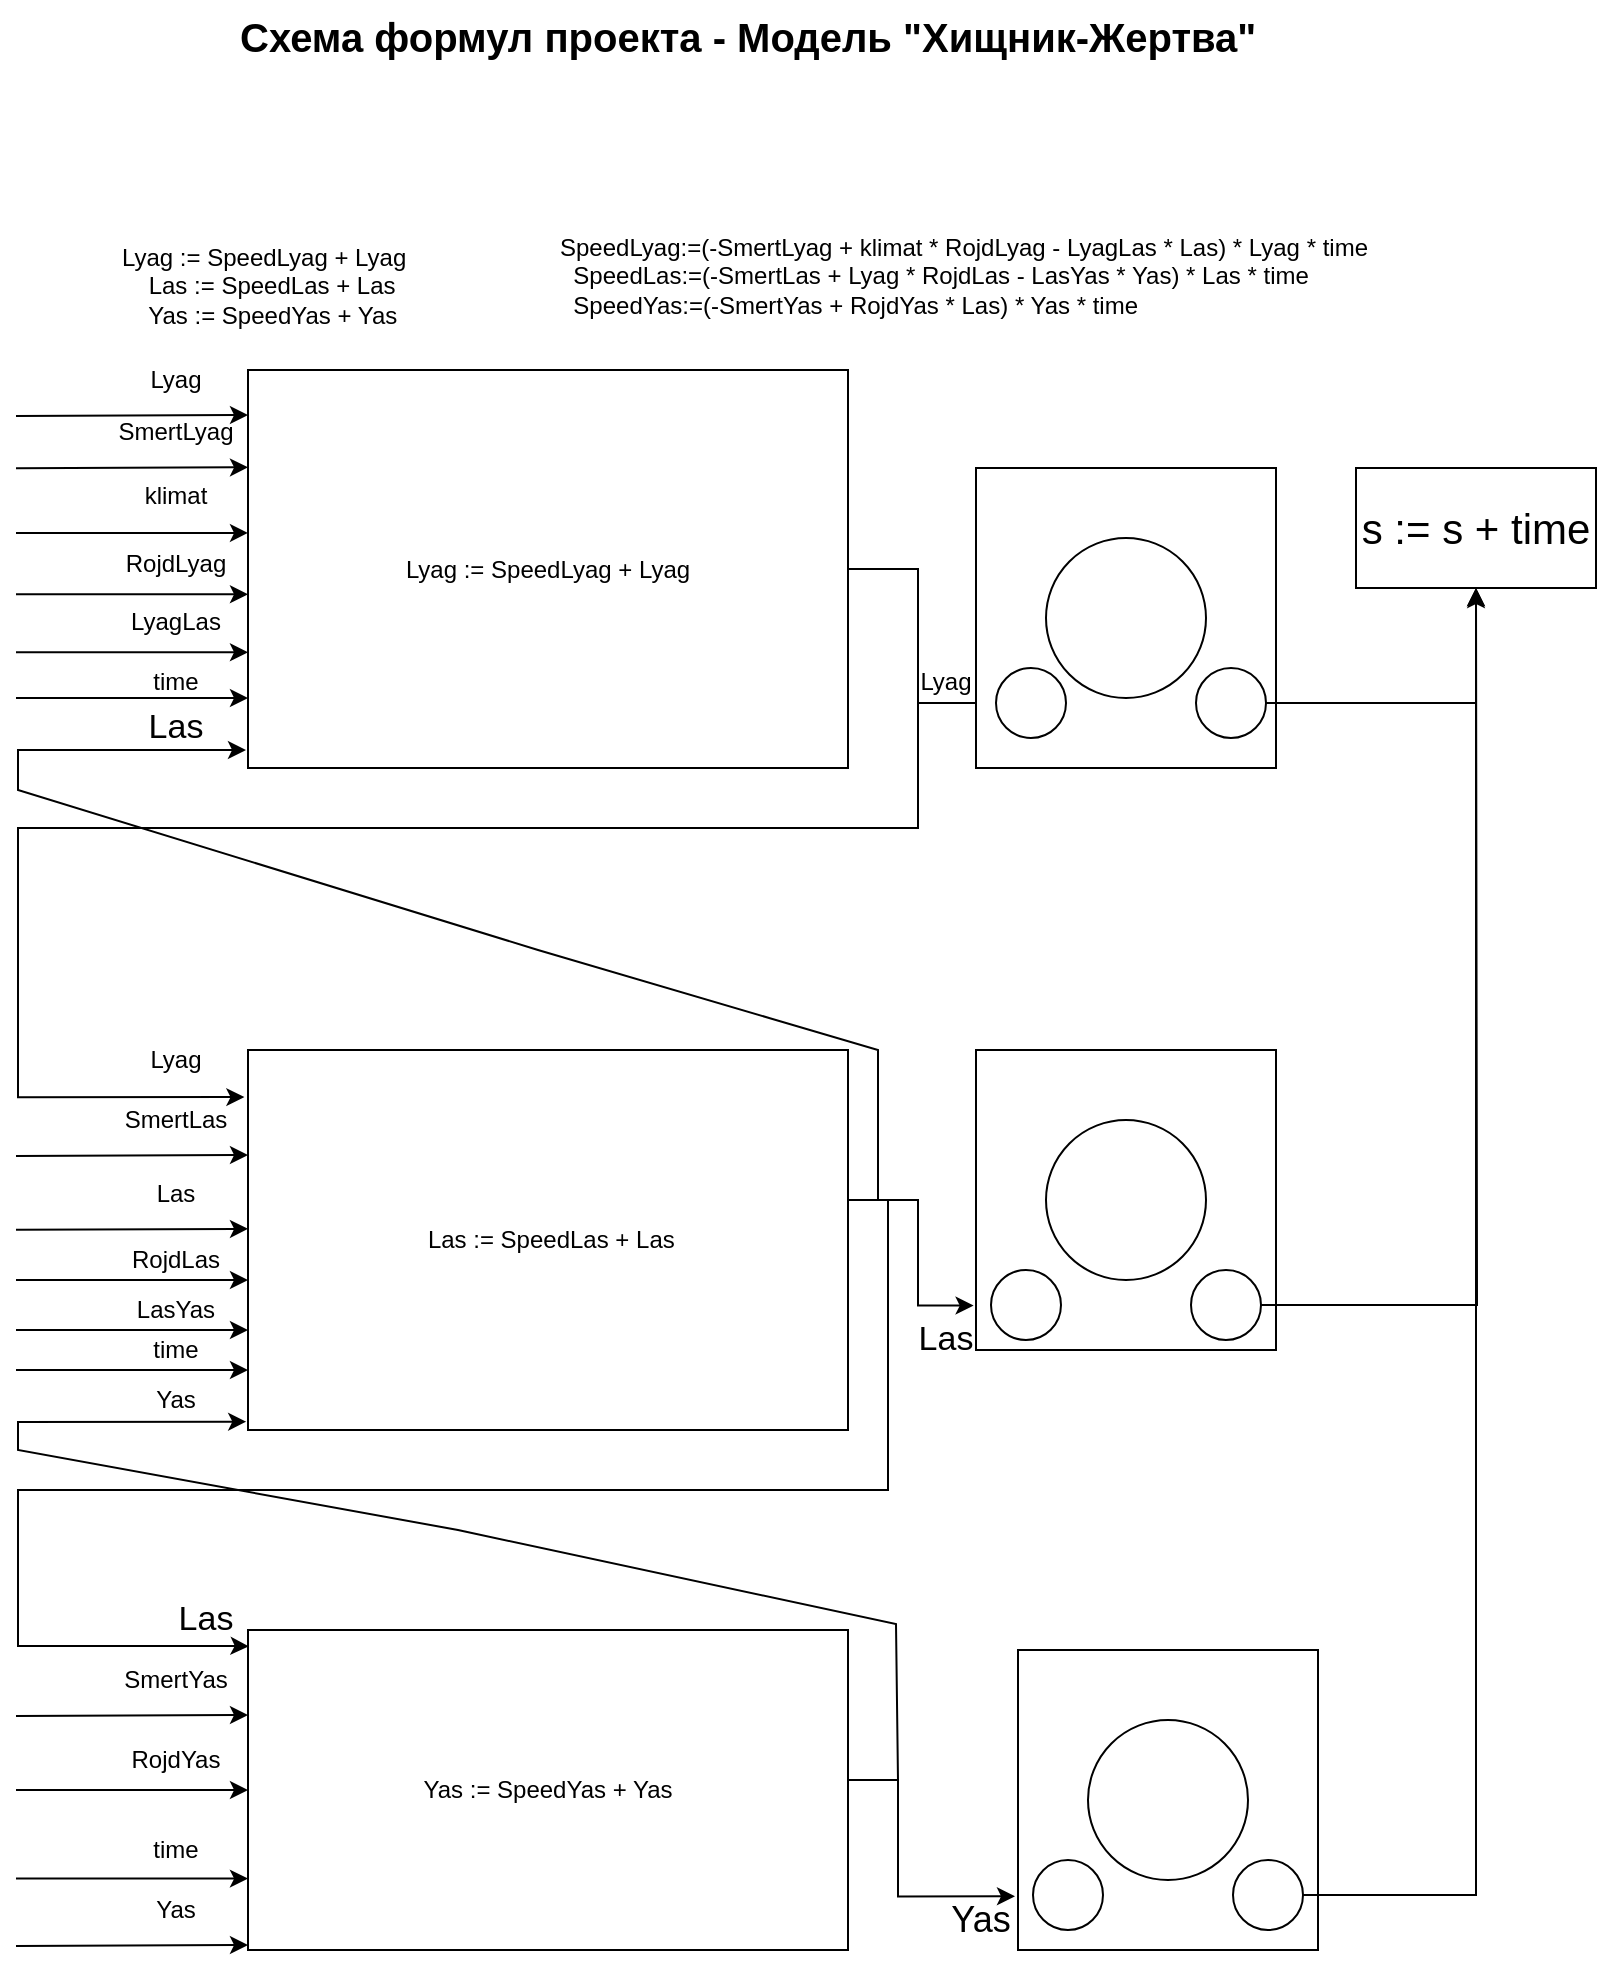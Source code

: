 <mxfile version="21.6.8" type="device">
  <diagram name="Страница — 1" id="RAmGI-j6_s9UQyLgtaMn">
    <mxGraphModel dx="2320" dy="1102" grid="1" gridSize="10" guides="1" tooltips="1" connect="1" arrows="1" fold="1" page="1" pageScale="1" pageWidth="827" pageHeight="1169" math="0" shadow="0">
      <root>
        <mxCell id="0" />
        <mxCell id="1" parent="0" />
        <mxCell id="tQHQrTJd7DZpxrk2Vpas-204" value="Lyag := SpeedLyag + Lyag&#xa;    Las := SpeedLas + Las&#xa;    Yas := SpeedYas + Yas" style="text;whiteSpace=wrap;" vertex="1" parent="1">
          <mxGeometry x="81" y="135" width="180" height="60" as="geometry" />
        </mxCell>
        <mxCell id="tQHQrTJd7DZpxrk2Vpas-205" value="SpeedLyag:=(-SmertLyag + klimat * RojdLyag - LyagLas * Las) * Lyag * time&#xa;  SpeedLas:=(-SmertLas + Lyag * RojdLas - LasYas * Yas) * Las * time&#xa;  SpeedYas:=(-SmertYas + RojdYas * Las) * Yas * time" style="text;whiteSpace=wrap;" vertex="1" parent="1">
          <mxGeometry x="300" y="130" width="440" height="70" as="geometry" />
        </mxCell>
        <mxCell id="tQHQrTJd7DZpxrk2Vpas-206" style="edgeStyle=orthogonalEdgeStyle;rounded=0;orthogonalLoop=1;jettySize=auto;html=1;exitX=1;exitY=0.5;exitDx=0;exitDy=0;entryX=0;entryY=0.5;entryDx=0;entryDy=0;" edge="1" parent="1" source="tQHQrTJd7DZpxrk2Vpas-208" target="tQHQrTJd7DZpxrk2Vpas-220">
          <mxGeometry relative="1" as="geometry">
            <Array as="points">
              <mxPoint x="481" y="305" />
              <mxPoint x="481" y="371" />
            </Array>
          </mxGeometry>
        </mxCell>
        <mxCell id="tQHQrTJd7DZpxrk2Vpas-207" style="edgeStyle=orthogonalEdgeStyle;rounded=0;orthogonalLoop=1;jettySize=auto;html=1;exitX=1;exitY=0.5;exitDx=0;exitDy=0;entryX=-0.006;entryY=0.124;entryDx=0;entryDy=0;entryPerimeter=0;" edge="1" parent="1" source="tQHQrTJd7DZpxrk2Vpas-208" target="tQHQrTJd7DZpxrk2Vpas-211">
          <mxGeometry relative="1" as="geometry">
            <mxPoint x="448.5" y="287.5" as="sourcePoint" />
            <mxPoint x="148.5" y="616" as="targetPoint" />
            <Array as="points">
              <mxPoint x="481" y="329" />
              <mxPoint x="481" y="434" />
              <mxPoint x="31" y="434" />
              <mxPoint x="31" y="569" />
              <mxPoint x="141" y="569" />
            </Array>
          </mxGeometry>
        </mxCell>
        <mxCell id="tQHQrTJd7DZpxrk2Vpas-208" value="Lyag := SpeedLyag + Lyag" style="rounded=0;whiteSpace=wrap;html=1;" vertex="1" parent="1">
          <mxGeometry x="146" y="205" width="300" height="199" as="geometry" />
        </mxCell>
        <mxCell id="tQHQrTJd7DZpxrk2Vpas-209" style="edgeStyle=orthogonalEdgeStyle;rounded=0;orthogonalLoop=1;jettySize=auto;html=1;exitX=1;exitY=0.5;exitDx=0;exitDy=0;entryX=-0.008;entryY=0.852;entryDx=0;entryDy=0;entryPerimeter=0;" edge="1" parent="1" source="tQHQrTJd7DZpxrk2Vpas-211" target="tQHQrTJd7DZpxrk2Vpas-215">
          <mxGeometry relative="1" as="geometry">
            <Array as="points">
              <mxPoint x="481" y="620" />
              <mxPoint x="481" y="673" />
            </Array>
          </mxGeometry>
        </mxCell>
        <mxCell id="tQHQrTJd7DZpxrk2Vpas-210" style="edgeStyle=orthogonalEdgeStyle;rounded=0;orthogonalLoop=1;jettySize=auto;html=1;exitX=1;exitY=0.5;exitDx=0;exitDy=0;entryX=0.001;entryY=0.051;entryDx=0;entryDy=0;entryPerimeter=0;" edge="1" parent="1" source="tQHQrTJd7DZpxrk2Vpas-211" target="tQHQrTJd7DZpxrk2Vpas-213">
          <mxGeometry relative="1" as="geometry">
            <Array as="points">
              <mxPoint x="446" y="620" />
              <mxPoint x="466" y="620" />
              <mxPoint x="466" y="765" />
              <mxPoint x="31" y="765" />
              <mxPoint x="31" y="843" />
              <mxPoint x="141" y="843" />
            </Array>
          </mxGeometry>
        </mxCell>
        <mxCell id="tQHQrTJd7DZpxrk2Vpas-211" value="&amp;nbsp;Las := SpeedLas + Las" style="rounded=0;whiteSpace=wrap;html=1;" vertex="1" parent="1">
          <mxGeometry x="146" y="545" width="300" height="190" as="geometry" />
        </mxCell>
        <mxCell id="tQHQrTJd7DZpxrk2Vpas-212" style="edgeStyle=orthogonalEdgeStyle;rounded=0;orthogonalLoop=1;jettySize=auto;html=1;exitX=1;exitY=0.5;exitDx=0;exitDy=0;entryX=-0.01;entryY=0.821;entryDx=0;entryDy=0;entryPerimeter=0;" edge="1" parent="1" source="tQHQrTJd7DZpxrk2Vpas-213" target="tQHQrTJd7DZpxrk2Vpas-216">
          <mxGeometry relative="1" as="geometry">
            <Array as="points">
              <mxPoint x="471" y="910" />
              <mxPoint x="471" y="968" />
            </Array>
          </mxGeometry>
        </mxCell>
        <mxCell id="tQHQrTJd7DZpxrk2Vpas-213" value="Yas := SpeedYas + Yas" style="rounded=0;whiteSpace=wrap;html=1;" vertex="1" parent="1">
          <mxGeometry x="146" y="835" width="300" height="160" as="geometry" />
        </mxCell>
        <mxCell id="tQHQrTJd7DZpxrk2Vpas-214" value="" style="whiteSpace=wrap;html=1;aspect=fixed;" vertex="1" parent="1">
          <mxGeometry x="510" y="254" width="150" height="150" as="geometry" />
        </mxCell>
        <mxCell id="tQHQrTJd7DZpxrk2Vpas-215" value="" style="whiteSpace=wrap;html=1;aspect=fixed;" vertex="1" parent="1">
          <mxGeometry x="510" y="545" width="150" height="150" as="geometry" />
        </mxCell>
        <mxCell id="tQHQrTJd7DZpxrk2Vpas-216" value="" style="whiteSpace=wrap;html=1;aspect=fixed;" vertex="1" parent="1">
          <mxGeometry x="531" y="845" width="150" height="150" as="geometry" />
        </mxCell>
        <mxCell id="tQHQrTJd7DZpxrk2Vpas-217" value="" style="ellipse;whiteSpace=wrap;html=1;aspect=fixed;" vertex="1" parent="1">
          <mxGeometry x="545" y="580" width="80" height="80" as="geometry" />
        </mxCell>
        <mxCell id="tQHQrTJd7DZpxrk2Vpas-218" value="" style="ellipse;whiteSpace=wrap;html=1;aspect=fixed;" vertex="1" parent="1">
          <mxGeometry x="566" y="880" width="80" height="80" as="geometry" />
        </mxCell>
        <mxCell id="tQHQrTJd7DZpxrk2Vpas-219" value="" style="ellipse;whiteSpace=wrap;html=1;aspect=fixed;" vertex="1" parent="1">
          <mxGeometry x="545" y="289" width="80" height="80" as="geometry" />
        </mxCell>
        <mxCell id="tQHQrTJd7DZpxrk2Vpas-220" value="" style="ellipse;whiteSpace=wrap;html=1;aspect=fixed;" vertex="1" parent="1">
          <mxGeometry x="520" y="354" width="35" height="35" as="geometry" />
        </mxCell>
        <mxCell id="tQHQrTJd7DZpxrk2Vpas-221" style="edgeStyle=orthogonalEdgeStyle;rounded=0;orthogonalLoop=1;jettySize=auto;html=1;exitX=1;exitY=0.5;exitDx=0;exitDy=0;entryX=0.5;entryY=1;entryDx=0;entryDy=0;" edge="1" parent="1" source="tQHQrTJd7DZpxrk2Vpas-222" target="tQHQrTJd7DZpxrk2Vpas-232">
          <mxGeometry relative="1" as="geometry" />
        </mxCell>
        <mxCell id="tQHQrTJd7DZpxrk2Vpas-222" value="" style="ellipse;whiteSpace=wrap;html=1;aspect=fixed;" vertex="1" parent="1">
          <mxGeometry x="620" y="354" width="35" height="35" as="geometry" />
        </mxCell>
        <mxCell id="tQHQrTJd7DZpxrk2Vpas-223" value="" style="ellipse;whiteSpace=wrap;html=1;aspect=fixed;" vertex="1" parent="1">
          <mxGeometry x="517.5" y="655" width="35" height="35" as="geometry" />
        </mxCell>
        <mxCell id="tQHQrTJd7DZpxrk2Vpas-224" style="edgeStyle=orthogonalEdgeStyle;rounded=0;orthogonalLoop=1;jettySize=auto;html=1;exitX=1;exitY=0.5;exitDx=0;exitDy=0;" edge="1" parent="1" source="tQHQrTJd7DZpxrk2Vpas-225">
          <mxGeometry relative="1" as="geometry">
            <mxPoint x="760" y="315.0" as="targetPoint" />
          </mxGeometry>
        </mxCell>
        <mxCell id="tQHQrTJd7DZpxrk2Vpas-225" value="" style="ellipse;whiteSpace=wrap;html=1;aspect=fixed;" vertex="1" parent="1">
          <mxGeometry x="617.5" y="655" width="35" height="35" as="geometry" />
        </mxCell>
        <mxCell id="tQHQrTJd7DZpxrk2Vpas-226" value="" style="ellipse;whiteSpace=wrap;html=1;aspect=fixed;" vertex="1" parent="1">
          <mxGeometry x="538.5" y="950" width="35" height="35" as="geometry" />
        </mxCell>
        <mxCell id="tQHQrTJd7DZpxrk2Vpas-227" style="edgeStyle=orthogonalEdgeStyle;rounded=0;orthogonalLoop=1;jettySize=auto;html=1;exitX=1;exitY=0.5;exitDx=0;exitDy=0;entryX=0.5;entryY=1;entryDx=0;entryDy=0;" edge="1" parent="1" source="tQHQrTJd7DZpxrk2Vpas-228" target="tQHQrTJd7DZpxrk2Vpas-232">
          <mxGeometry relative="1" as="geometry" />
        </mxCell>
        <mxCell id="tQHQrTJd7DZpxrk2Vpas-228" value="" style="ellipse;whiteSpace=wrap;html=1;aspect=fixed;" vertex="1" parent="1">
          <mxGeometry x="638.5" y="950" width="35" height="35" as="geometry" />
        </mxCell>
        <mxCell id="tQHQrTJd7DZpxrk2Vpas-229" value="" style="endArrow=classic;html=1;rounded=0;entryX=0;entryY=0.25;entryDx=0;entryDy=0;" edge="1" parent="1">
          <mxGeometry width="50" height="50" relative="1" as="geometry">
            <mxPoint x="30" y="254.16" as="sourcePoint" />
            <mxPoint x="146" y="253.66" as="targetPoint" />
          </mxGeometry>
        </mxCell>
        <mxCell id="tQHQrTJd7DZpxrk2Vpas-230" value="RojdLyag" style="text;html=1;strokeColor=none;fillColor=none;align=center;verticalAlign=middle;whiteSpace=wrap;rounded=0;" vertex="1" parent="1">
          <mxGeometry x="80" y="287.16" width="60" height="30" as="geometry" />
        </mxCell>
        <mxCell id="tQHQrTJd7DZpxrk2Vpas-231" value="Lyag" style="text;html=1;strokeColor=none;fillColor=none;align=center;verticalAlign=middle;whiteSpace=wrap;rounded=0;" vertex="1" parent="1">
          <mxGeometry x="80" y="535" width="60" height="30" as="geometry" />
        </mxCell>
        <mxCell id="tQHQrTJd7DZpxrk2Vpas-232" value="&lt;font style=&quot;font-size: 21px;&quot;&gt;s := s + time&lt;/font&gt;" style="rounded=0;whiteSpace=wrap;html=1;" vertex="1" parent="1">
          <mxGeometry x="700" y="254" width="120" height="60" as="geometry" />
        </mxCell>
        <mxCell id="tQHQrTJd7DZpxrk2Vpas-233" value="Lyag" style="text;html=1;strokeColor=none;fillColor=none;align=center;verticalAlign=middle;whiteSpace=wrap;rounded=0;" vertex="1" parent="1">
          <mxGeometry x="465" y="346.16" width="60" height="30" as="geometry" />
        </mxCell>
        <mxCell id="tQHQrTJd7DZpxrk2Vpas-234" value="&lt;font style=&quot;font-size: 17px;&quot;&gt;Las&lt;/font&gt;" style="text;html=1;strokeColor=none;fillColor=none;align=center;verticalAlign=middle;whiteSpace=wrap;rounded=0;" vertex="1" parent="1">
          <mxGeometry x="95" y="369" width="30" height="30" as="geometry" />
        </mxCell>
        <mxCell id="tQHQrTJd7DZpxrk2Vpas-235" value="" style="endArrow=classic;html=1;rounded=0;" edge="1" parent="1">
          <mxGeometry width="50" height="50" relative="1" as="geometry">
            <mxPoint x="451" y="620" as="sourcePoint" />
            <mxPoint x="145" y="395" as="targetPoint" />
            <Array as="points">
              <mxPoint x="461" y="620" />
              <mxPoint x="461" y="585" />
              <mxPoint x="461" y="545" />
              <mxPoint x="291" y="495" />
              <mxPoint x="31" y="415" />
              <mxPoint x="31" y="395" />
            </Array>
          </mxGeometry>
        </mxCell>
        <mxCell id="tQHQrTJd7DZpxrk2Vpas-236" value="" style="endArrow=classic;html=1;rounded=0;exitX=1.003;exitY=0.469;exitDx=0;exitDy=0;entryX=-0.003;entryY=0.978;entryDx=0;entryDy=0;entryPerimeter=0;exitPerimeter=0;" edge="1" parent="1" source="tQHQrTJd7DZpxrk2Vpas-213" target="tQHQrTJd7DZpxrk2Vpas-211">
          <mxGeometry width="50" height="50" relative="1" as="geometry">
            <mxPoint x="445" y="907" as="sourcePoint" />
            <mxPoint x="191" y="725" as="targetPoint" />
            <Array as="points">
              <mxPoint x="471" y="910" />
              <mxPoint x="470" y="832" />
              <mxPoint x="251" y="785" />
              <mxPoint x="31" y="745" />
              <mxPoint x="31" y="731" />
            </Array>
          </mxGeometry>
        </mxCell>
        <mxCell id="tQHQrTJd7DZpxrk2Vpas-237" value="" style="endArrow=classic;html=1;rounded=0;entryX=0;entryY=0.25;entryDx=0;entryDy=0;" edge="1" parent="1">
          <mxGeometry width="50" height="50" relative="1" as="geometry">
            <mxPoint x="30" y="317.16" as="sourcePoint" />
            <mxPoint x="146" y="317.16" as="targetPoint" />
          </mxGeometry>
        </mxCell>
        <mxCell id="tQHQrTJd7DZpxrk2Vpas-238" value="SmertLyag" style="text;html=1;strokeColor=none;fillColor=none;align=center;verticalAlign=middle;whiteSpace=wrap;rounded=0;" vertex="1" parent="1">
          <mxGeometry x="80" y="221.16" width="60" height="30" as="geometry" />
        </mxCell>
        <mxCell id="tQHQrTJd7DZpxrk2Vpas-239" value="" style="endArrow=classic;html=1;rounded=0;entryX=0;entryY=0.25;entryDx=0;entryDy=0;" edge="1" parent="1">
          <mxGeometry width="50" height="50" relative="1" as="geometry">
            <mxPoint x="30" y="286.47" as="sourcePoint" />
            <mxPoint x="146" y="286.47" as="targetPoint" />
          </mxGeometry>
        </mxCell>
        <mxCell id="tQHQrTJd7DZpxrk2Vpas-240" value="klimat" style="text;html=1;strokeColor=none;fillColor=none;align=center;verticalAlign=middle;whiteSpace=wrap;rounded=0;" vertex="1" parent="1">
          <mxGeometry x="80" y="253.47" width="60" height="30" as="geometry" />
        </mxCell>
        <mxCell id="tQHQrTJd7DZpxrk2Vpas-241" value="LyagLas" style="text;html=1;strokeColor=none;fillColor=none;align=center;verticalAlign=middle;whiteSpace=wrap;rounded=0;" vertex="1" parent="1">
          <mxGeometry x="80" y="316.16" width="60" height="30" as="geometry" />
        </mxCell>
        <mxCell id="tQHQrTJd7DZpxrk2Vpas-242" value="" style="endArrow=classic;html=1;rounded=0;entryX=0;entryY=0.25;entryDx=0;entryDy=0;" edge="1" parent="1">
          <mxGeometry width="50" height="50" relative="1" as="geometry">
            <mxPoint x="30" y="346.16" as="sourcePoint" />
            <mxPoint x="146" y="346.16" as="targetPoint" />
          </mxGeometry>
        </mxCell>
        <mxCell id="tQHQrTJd7DZpxrk2Vpas-243" value="" style="endArrow=classic;html=1;rounded=0;entryX=0;entryY=0.25;entryDx=0;entryDy=0;" edge="1" parent="1">
          <mxGeometry width="50" height="50" relative="1" as="geometry">
            <mxPoint x="30" y="369" as="sourcePoint" />
            <mxPoint x="146" y="369" as="targetPoint" />
          </mxGeometry>
        </mxCell>
        <mxCell id="tQHQrTJd7DZpxrk2Vpas-244" value="time" style="text;html=1;strokeColor=none;fillColor=none;align=center;verticalAlign=middle;whiteSpace=wrap;rounded=0;" vertex="1" parent="1">
          <mxGeometry x="80" y="346.16" width="60" height="30" as="geometry" />
        </mxCell>
        <mxCell id="tQHQrTJd7DZpxrk2Vpas-245" value="Yas" style="text;html=1;strokeColor=none;fillColor=none;align=center;verticalAlign=middle;whiteSpace=wrap;rounded=0;" vertex="1" parent="1">
          <mxGeometry x="80" y="705" width="60" height="30" as="geometry" />
        </mxCell>
        <mxCell id="tQHQrTJd7DZpxrk2Vpas-246" value="" style="endArrow=classic;html=1;rounded=0;entryX=0;entryY=0.25;entryDx=0;entryDy=0;" edge="1" parent="1">
          <mxGeometry width="50" height="50" relative="1" as="geometry">
            <mxPoint x="30" y="598" as="sourcePoint" />
            <mxPoint x="146" y="597.5" as="targetPoint" />
          </mxGeometry>
        </mxCell>
        <mxCell id="tQHQrTJd7DZpxrk2Vpas-247" value="RojdLas" style="text;html=1;strokeColor=none;fillColor=none;align=center;verticalAlign=middle;whiteSpace=wrap;rounded=0;" vertex="1" parent="1">
          <mxGeometry x="80" y="635" width="60" height="30" as="geometry" />
        </mxCell>
        <mxCell id="tQHQrTJd7DZpxrk2Vpas-248" value="" style="endArrow=classic;html=1;rounded=0;entryX=0;entryY=0.25;entryDx=0;entryDy=0;" edge="1" parent="1">
          <mxGeometry width="50" height="50" relative="1" as="geometry">
            <mxPoint x="30" y="660" as="sourcePoint" />
            <mxPoint x="146" y="660" as="targetPoint" />
          </mxGeometry>
        </mxCell>
        <mxCell id="tQHQrTJd7DZpxrk2Vpas-249" value="SmertLas" style="text;html=1;strokeColor=none;fillColor=none;align=center;verticalAlign=middle;whiteSpace=wrap;rounded=0;" vertex="1" parent="1">
          <mxGeometry x="80" y="565" width="60" height="30" as="geometry" />
        </mxCell>
        <mxCell id="tQHQrTJd7DZpxrk2Vpas-250" value="LasYas" style="text;html=1;strokeColor=none;fillColor=none;align=center;verticalAlign=middle;whiteSpace=wrap;rounded=0;" vertex="1" parent="1">
          <mxGeometry x="80" y="665" width="60" height="20" as="geometry" />
        </mxCell>
        <mxCell id="tQHQrTJd7DZpxrk2Vpas-251" value="" style="endArrow=classic;html=1;rounded=0;entryX=0;entryY=0.25;entryDx=0;entryDy=0;" edge="1" parent="1">
          <mxGeometry width="50" height="50" relative="1" as="geometry">
            <mxPoint x="30" y="685" as="sourcePoint" />
            <mxPoint x="146" y="685" as="targetPoint" />
          </mxGeometry>
        </mxCell>
        <mxCell id="tQHQrTJd7DZpxrk2Vpas-252" value="" style="endArrow=classic;html=1;rounded=0;entryX=0;entryY=0.25;entryDx=0;entryDy=0;" edge="1" parent="1">
          <mxGeometry width="50" height="50" relative="1" as="geometry">
            <mxPoint x="30" y="705" as="sourcePoint" />
            <mxPoint x="146" y="705" as="targetPoint" />
          </mxGeometry>
        </mxCell>
        <mxCell id="tQHQrTJd7DZpxrk2Vpas-253" value="time" style="text;html=1;strokeColor=none;fillColor=none;align=center;verticalAlign=middle;whiteSpace=wrap;rounded=0;" vertex="1" parent="1">
          <mxGeometry x="80" y="685" width="60" height="20" as="geometry" />
        </mxCell>
        <mxCell id="tQHQrTJd7DZpxrk2Vpas-254" value="&lt;font style=&quot;font-size: 17px;&quot;&gt;Las&lt;/font&gt;" style="text;html=1;strokeColor=none;fillColor=none;align=center;verticalAlign=middle;whiteSpace=wrap;rounded=0;" vertex="1" parent="1">
          <mxGeometry x="480" y="675" width="30" height="30" as="geometry" />
        </mxCell>
        <mxCell id="tQHQrTJd7DZpxrk2Vpas-255" value="&lt;font style=&quot;font-size: 17px;&quot;&gt;Las&lt;/font&gt;" style="text;html=1;strokeColor=none;fillColor=none;align=center;verticalAlign=middle;whiteSpace=wrap;rounded=0;" vertex="1" parent="1">
          <mxGeometry x="110" y="815" width="30" height="30" as="geometry" />
        </mxCell>
        <mxCell id="tQHQrTJd7DZpxrk2Vpas-256" value="&lt;font style=&quot;font-size: 18px;&quot;&gt;Yas&lt;/font&gt;" style="text;html=1;strokeColor=none;fillColor=none;align=center;verticalAlign=middle;whiteSpace=wrap;rounded=0;" vertex="1" parent="1">
          <mxGeometry x="505" y="965" width="15" height="30" as="geometry" />
        </mxCell>
        <mxCell id="tQHQrTJd7DZpxrk2Vpas-257" value="" style="endArrow=classic;html=1;rounded=0;entryX=0;entryY=0.25;entryDx=0;entryDy=0;" edge="1" parent="1">
          <mxGeometry width="50" height="50" relative="1" as="geometry">
            <mxPoint x="30" y="878" as="sourcePoint" />
            <mxPoint x="146" y="877.5" as="targetPoint" />
          </mxGeometry>
        </mxCell>
        <mxCell id="tQHQrTJd7DZpxrk2Vpas-258" value="RojdYas" style="text;html=1;strokeColor=none;fillColor=none;align=center;verticalAlign=middle;whiteSpace=wrap;rounded=0;" vertex="1" parent="1">
          <mxGeometry x="80" y="885" width="60" height="30" as="geometry" />
        </mxCell>
        <mxCell id="tQHQrTJd7DZpxrk2Vpas-259" value="" style="endArrow=classic;html=1;rounded=0;entryX=0;entryY=0.25;entryDx=0;entryDy=0;" edge="1" parent="1">
          <mxGeometry width="50" height="50" relative="1" as="geometry">
            <mxPoint x="30" y="915" as="sourcePoint" />
            <mxPoint x="146" y="915" as="targetPoint" />
          </mxGeometry>
        </mxCell>
        <mxCell id="tQHQrTJd7DZpxrk2Vpas-260" value="" style="endArrow=classic;html=1;rounded=0;entryX=0;entryY=0.25;entryDx=0;entryDy=0;" edge="1" parent="1">
          <mxGeometry width="50" height="50" relative="1" as="geometry">
            <mxPoint x="30" y="959.31" as="sourcePoint" />
            <mxPoint x="146" y="959.31" as="targetPoint" />
          </mxGeometry>
        </mxCell>
        <mxCell id="tQHQrTJd7DZpxrk2Vpas-261" value="time" style="text;html=1;strokeColor=none;fillColor=none;align=center;verticalAlign=middle;whiteSpace=wrap;rounded=0;" vertex="1" parent="1">
          <mxGeometry x="80" y="930" width="60" height="30" as="geometry" />
        </mxCell>
        <mxCell id="tQHQrTJd7DZpxrk2Vpas-262" value="SmertYas" style="text;html=1;strokeColor=none;fillColor=none;align=center;verticalAlign=middle;whiteSpace=wrap;rounded=0;" vertex="1" parent="1">
          <mxGeometry x="80" y="845" width="60" height="30" as="geometry" />
        </mxCell>
        <mxCell id="tQHQrTJd7DZpxrk2Vpas-263" value="" style="endArrow=classic;html=1;rounded=0;entryX=0;entryY=0.25;entryDx=0;entryDy=0;" edge="1" parent="1">
          <mxGeometry width="50" height="50" relative="1" as="geometry">
            <mxPoint x="30" y="228" as="sourcePoint" />
            <mxPoint x="146" y="227.5" as="targetPoint" />
          </mxGeometry>
        </mxCell>
        <mxCell id="tQHQrTJd7DZpxrk2Vpas-264" value="Lyag" style="text;html=1;strokeColor=none;fillColor=none;align=center;verticalAlign=middle;whiteSpace=wrap;rounded=0;" vertex="1" parent="1">
          <mxGeometry x="80" y="195" width="60" height="30" as="geometry" />
        </mxCell>
        <mxCell id="tQHQrTJd7DZpxrk2Vpas-265" value="" style="endArrow=classic;html=1;rounded=0;entryX=0;entryY=0.25;entryDx=0;entryDy=0;" edge="1" parent="1">
          <mxGeometry width="50" height="50" relative="1" as="geometry">
            <mxPoint x="30" y="634.93" as="sourcePoint" />
            <mxPoint x="146" y="634.43" as="targetPoint" />
          </mxGeometry>
        </mxCell>
        <mxCell id="tQHQrTJd7DZpxrk2Vpas-266" value="Las" style="text;html=1;strokeColor=none;fillColor=none;align=center;verticalAlign=middle;whiteSpace=wrap;rounded=0;" vertex="1" parent="1">
          <mxGeometry x="80" y="601.93" width="60" height="30" as="geometry" />
        </mxCell>
        <mxCell id="tQHQrTJd7DZpxrk2Vpas-267" value="" style="endArrow=classic;html=1;rounded=0;entryX=0;entryY=0.25;entryDx=0;entryDy=0;" edge="1" parent="1">
          <mxGeometry width="50" height="50" relative="1" as="geometry">
            <mxPoint x="30" y="993" as="sourcePoint" />
            <mxPoint x="146" y="992.5" as="targetPoint" />
          </mxGeometry>
        </mxCell>
        <mxCell id="tQHQrTJd7DZpxrk2Vpas-268" value="Yas" style="text;html=1;strokeColor=none;fillColor=none;align=center;verticalAlign=middle;whiteSpace=wrap;rounded=0;" vertex="1" parent="1">
          <mxGeometry x="80" y="960" width="60" height="30" as="geometry" />
        </mxCell>
        <mxCell id="tQHQrTJd7DZpxrk2Vpas-269" value="Схема формул проекта - Модель &quot;Хищник-Жертва&quot;" style="text;whiteSpace=wrap;fontStyle=1;strokeWidth=9;fontSize=20;" vertex="1" parent="1">
          <mxGeometry x="140" y="20" width="547" height="60" as="geometry" />
        </mxCell>
      </root>
    </mxGraphModel>
  </diagram>
</mxfile>
